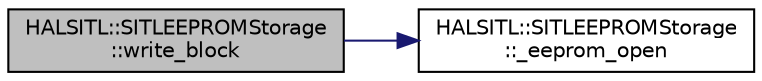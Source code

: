 digraph "HALSITL::SITLEEPROMStorage::write_block"
{
 // INTERACTIVE_SVG=YES
  edge [fontname="Helvetica",fontsize="10",labelfontname="Helvetica",labelfontsize="10"];
  node [fontname="Helvetica",fontsize="10",shape=record];
  rankdir="LR";
  Node1 [label="HALSITL::SITLEEPROMStorage\l::write_block",height=0.2,width=0.4,color="black", fillcolor="grey75", style="filled" fontcolor="black"];
  Node1 -> Node2 [color="midnightblue",fontsize="10",style="solid",fontname="Helvetica"];
  Node2 [label="HALSITL::SITLEEPROMStorage\l::_eeprom_open",height=0.2,width=0.4,color="black", fillcolor="white", style="filled",URL="$classHALSITL_1_1SITLEEPROMStorage.html#a752be6552e20409af0d9a5631144c3e4"];
}
